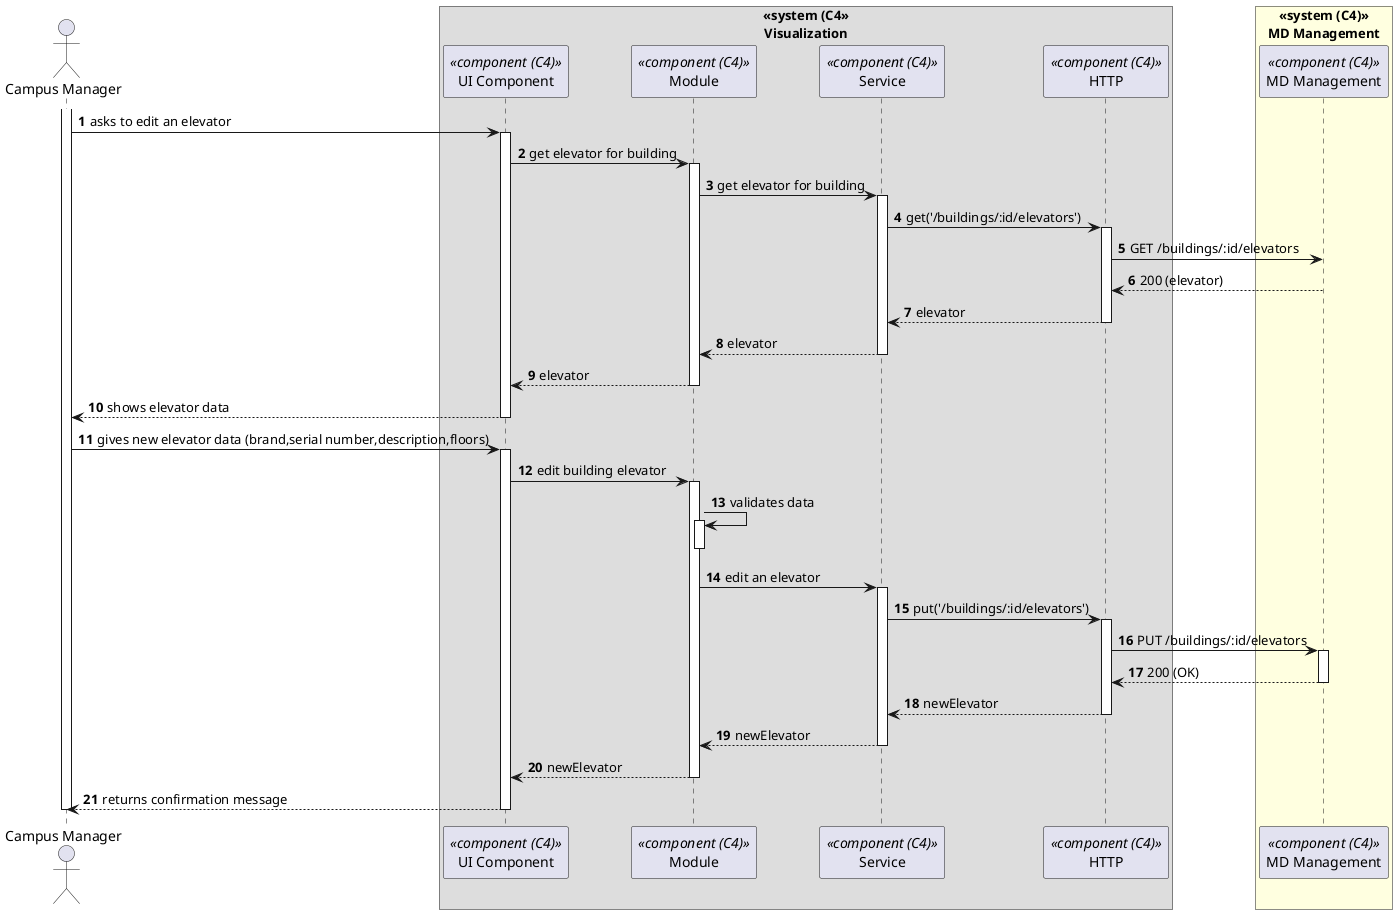 @startuml process-view
autonumber
skinparam DefaultTextAlignment<<center>> center

actor CM as "Campus Manager"
box "<<system (C4>>\nVisualization"<<center>>
  participant CMP as "UI Component" <<component (C4)>>
  participant MOD as "Module" <<component (C4)>>
  participant SRV as "Service" <<component (C4)>>
  participant HTTP as "HTTP" <<component (C4)>>
end box

box "<<system (C4)>>\nMD Management" <<center>>#LightYellow
  participant MDM as "MD Management" <<component (C4)>>
end box

activate CM

CM -> CMP : asks to edit an elevator
activate CMP

CMP -> MOD : get elevator for building
activate MOD
MOD -> SRV : get elevator for building
activate SRV
SRV -> HTTP : get('/buildings/:id/elevators')
activate HTTP
HTTP -> MDM : GET /buildings/:id/elevators
MDM --> HTTP : 200 (elevator)
HTTP --> SRV : elevator
deactivate HTTP
SRV --> MOD : elevator
deactivate SRV
MOD --> CMP : elevator
deactivate MOD

CM <-- CMP : shows elevator data
deactivate CMP

CM -> CMP : gives new elevator data (brand,serial number,description,floors)
activate CMP
CMP -> MOD : edit building elevator
activate MOD
MOD -> MOD : validates data
activate MOD
deactivate MOD
MOD -> SRV : edit an elevator
activate SRV
SRV -> HTTP : put('/buildings/:id/elevators')

activate HTTP

HTTP -> MDM : PUT /buildings/:id/elevators
activate MDM
MDM --> HTTP : 200 (OK)
deactivate MDM

HTTP --> SRV : newElevator
deactivate HTTP

SRV --> MOD : newElevator
deactivate SRV
MOD --> CMP : newElevator
deactivate MOD

CM <-- CMP : returns confirmation message
deactivate CMP


deactivate CM

@enduml
